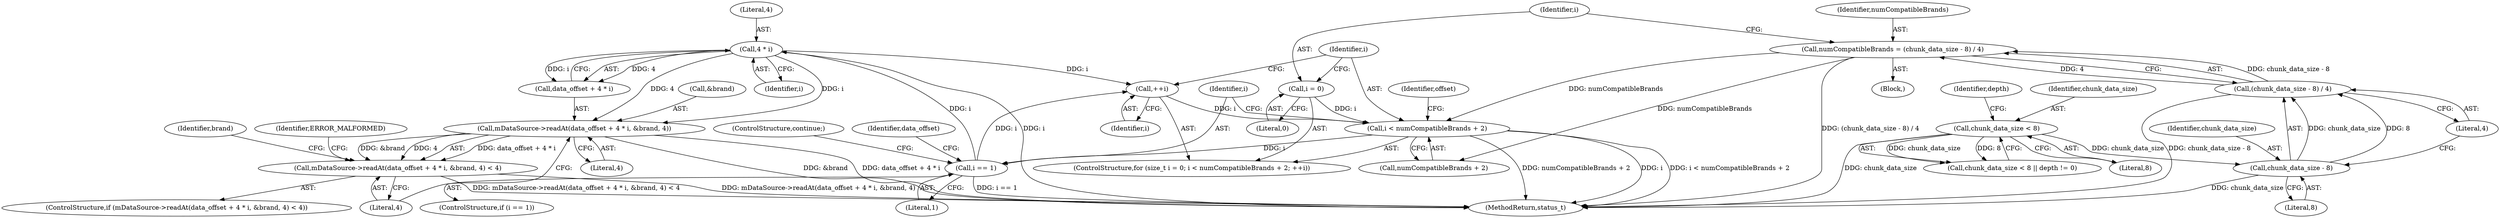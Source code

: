 digraph "0_Android_8a3a2f6ea7defe1a81bb32b3c9f3537f84749b9d@API" {
"1003860" [label="(Call,mDataSource->readAt(data_offset + 4 * i, &brand, 4))"];
"1003863" [label="(Call,4 * i)"];
"1003852" [label="(Call,i == 1)"];
"1003843" [label="(Call,i < numCompatibleBrands + 2)"];
"1003840" [label="(Call,i = 0)"];
"1003848" [label="(Call,++i)"];
"1003831" [label="(Call,numCompatibleBrands = (chunk_data_size - 8) / 4)"];
"1003833" [label="(Call,(chunk_data_size - 8) / 4)"];
"1003834" [label="(Call,chunk_data_size - 8)"];
"1003814" [label="(Call,chunk_data_size < 8)"];
"1003859" [label="(Call,mDataSource->readAt(data_offset + 4 * i, &brand, 4) < 4)"];
"1003818" [label="(Identifier,depth)"];
"1003854" [label="(Literal,1)"];
"1003836" [label="(Literal,8)"];
"1003845" [label="(Call,numCompatibleBrands + 2)"];
"1003833" [label="(Call,(chunk_data_size - 8) / 4)"];
"1003861" [label="(Call,data_offset + 4 * i)"];
"1003868" [label="(Literal,4)"];
"1003838" [label="(ControlStructure,for (size_t i = 0; i < numCompatibleBrands + 2; ++i))"];
"1003858" [label="(ControlStructure,if (mDataSource->readAt(data_offset + 4 * i, &brand, 4) < 4))"];
"1003853" [label="(Identifier,i)"];
"1003865" [label="(Identifier,i)"];
"1003835" [label="(Identifier,chunk_data_size)"];
"1003816" [label="(Literal,8)"];
"1003872" [label="(Identifier,ERROR_MALFORMED)"];
"1003874" [label="(Identifier,brand)"];
"1003866" [label="(Call,&brand)"];
"1003842" [label="(Literal,0)"];
"1003834" [label="(Call,chunk_data_size - 8)"];
"1003892" [label="(Identifier,offset)"];
"1003862" [label="(Identifier,data_offset)"];
"1003923" [label="(MethodReturn,status_t)"];
"1003814" [label="(Call,chunk_data_size < 8)"];
"1003840" [label="(Call,i = 0)"];
"1003831" [label="(Call,numCompatibleBrands = (chunk_data_size - 8) / 4)"];
"1003863" [label="(Call,4 * i)"];
"1003813" [label="(Call,chunk_data_size < 8 || depth != 0)"];
"1003843" [label="(Call,i < numCompatibleBrands + 2)"];
"1003864" [label="(Literal,4)"];
"1003849" [label="(Identifier,i)"];
"1003869" [label="(Literal,4)"];
"1003832" [label="(Identifier,numCompatibleBrands)"];
"1003851" [label="(ControlStructure,if (i == 1))"];
"1003848" [label="(Call,++i)"];
"1003860" [label="(Call,mDataSource->readAt(data_offset + 4 * i, &brand, 4))"];
"1003856" [label="(ControlStructure,continue;)"];
"1003811" [label="(Block,)"];
"1003815" [label="(Identifier,chunk_data_size)"];
"1003844" [label="(Identifier,i)"];
"1003859" [label="(Call,mDataSource->readAt(data_offset + 4 * i, &brand, 4) < 4)"];
"1003837" [label="(Literal,4)"];
"1003852" [label="(Call,i == 1)"];
"1003841" [label="(Identifier,i)"];
"1003860" -> "1003859"  [label="AST: "];
"1003860" -> "1003868"  [label="CFG: "];
"1003861" -> "1003860"  [label="AST: "];
"1003866" -> "1003860"  [label="AST: "];
"1003868" -> "1003860"  [label="AST: "];
"1003869" -> "1003860"  [label="CFG: "];
"1003860" -> "1003923"  [label="DDG: &brand"];
"1003860" -> "1003923"  [label="DDG: data_offset + 4 * i"];
"1003860" -> "1003859"  [label="DDG: data_offset + 4 * i"];
"1003860" -> "1003859"  [label="DDG: &brand"];
"1003860" -> "1003859"  [label="DDG: 4"];
"1003863" -> "1003860"  [label="DDG: 4"];
"1003863" -> "1003860"  [label="DDG: i"];
"1003863" -> "1003861"  [label="AST: "];
"1003863" -> "1003865"  [label="CFG: "];
"1003864" -> "1003863"  [label="AST: "];
"1003865" -> "1003863"  [label="AST: "];
"1003861" -> "1003863"  [label="CFG: "];
"1003863" -> "1003923"  [label="DDG: i"];
"1003863" -> "1003848"  [label="DDG: i"];
"1003863" -> "1003861"  [label="DDG: 4"];
"1003863" -> "1003861"  [label="DDG: i"];
"1003852" -> "1003863"  [label="DDG: i"];
"1003852" -> "1003851"  [label="AST: "];
"1003852" -> "1003854"  [label="CFG: "];
"1003853" -> "1003852"  [label="AST: "];
"1003854" -> "1003852"  [label="AST: "];
"1003856" -> "1003852"  [label="CFG: "];
"1003862" -> "1003852"  [label="CFG: "];
"1003852" -> "1003923"  [label="DDG: i == 1"];
"1003852" -> "1003848"  [label="DDG: i"];
"1003843" -> "1003852"  [label="DDG: i"];
"1003843" -> "1003838"  [label="AST: "];
"1003843" -> "1003845"  [label="CFG: "];
"1003844" -> "1003843"  [label="AST: "];
"1003845" -> "1003843"  [label="AST: "];
"1003853" -> "1003843"  [label="CFG: "];
"1003892" -> "1003843"  [label="CFG: "];
"1003843" -> "1003923"  [label="DDG: i"];
"1003843" -> "1003923"  [label="DDG: i < numCompatibleBrands + 2"];
"1003843" -> "1003923"  [label="DDG: numCompatibleBrands + 2"];
"1003840" -> "1003843"  [label="DDG: i"];
"1003848" -> "1003843"  [label="DDG: i"];
"1003831" -> "1003843"  [label="DDG: numCompatibleBrands"];
"1003840" -> "1003838"  [label="AST: "];
"1003840" -> "1003842"  [label="CFG: "];
"1003841" -> "1003840"  [label="AST: "];
"1003842" -> "1003840"  [label="AST: "];
"1003844" -> "1003840"  [label="CFG: "];
"1003848" -> "1003838"  [label="AST: "];
"1003848" -> "1003849"  [label="CFG: "];
"1003849" -> "1003848"  [label="AST: "];
"1003844" -> "1003848"  [label="CFG: "];
"1003831" -> "1003811"  [label="AST: "];
"1003831" -> "1003833"  [label="CFG: "];
"1003832" -> "1003831"  [label="AST: "];
"1003833" -> "1003831"  [label="AST: "];
"1003841" -> "1003831"  [label="CFG: "];
"1003831" -> "1003923"  [label="DDG: (chunk_data_size - 8) / 4"];
"1003833" -> "1003831"  [label="DDG: chunk_data_size - 8"];
"1003833" -> "1003831"  [label="DDG: 4"];
"1003831" -> "1003845"  [label="DDG: numCompatibleBrands"];
"1003833" -> "1003837"  [label="CFG: "];
"1003834" -> "1003833"  [label="AST: "];
"1003837" -> "1003833"  [label="AST: "];
"1003833" -> "1003923"  [label="DDG: chunk_data_size - 8"];
"1003834" -> "1003833"  [label="DDG: chunk_data_size"];
"1003834" -> "1003833"  [label="DDG: 8"];
"1003834" -> "1003836"  [label="CFG: "];
"1003835" -> "1003834"  [label="AST: "];
"1003836" -> "1003834"  [label="AST: "];
"1003837" -> "1003834"  [label="CFG: "];
"1003834" -> "1003923"  [label="DDG: chunk_data_size"];
"1003814" -> "1003834"  [label="DDG: chunk_data_size"];
"1003814" -> "1003813"  [label="AST: "];
"1003814" -> "1003816"  [label="CFG: "];
"1003815" -> "1003814"  [label="AST: "];
"1003816" -> "1003814"  [label="AST: "];
"1003818" -> "1003814"  [label="CFG: "];
"1003813" -> "1003814"  [label="CFG: "];
"1003814" -> "1003923"  [label="DDG: chunk_data_size"];
"1003814" -> "1003813"  [label="DDG: chunk_data_size"];
"1003814" -> "1003813"  [label="DDG: 8"];
"1003859" -> "1003858"  [label="AST: "];
"1003859" -> "1003869"  [label="CFG: "];
"1003869" -> "1003859"  [label="AST: "];
"1003872" -> "1003859"  [label="CFG: "];
"1003874" -> "1003859"  [label="CFG: "];
"1003859" -> "1003923"  [label="DDG: mDataSource->readAt(data_offset + 4 * i, &brand, 4)"];
"1003859" -> "1003923"  [label="DDG: mDataSource->readAt(data_offset + 4 * i, &brand, 4) < 4"];
}
